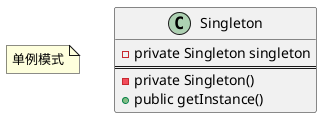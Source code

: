 @startuml

note "单例模式" as N1

class Singleton {
    - private Singleton singleton
    ==
    - private Singleton()
    + public getInstance()
}

@enduml